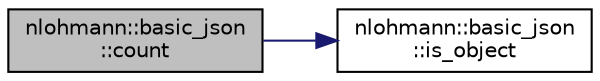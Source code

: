 digraph "nlohmann::basic_json::count"
{
 // LATEX_PDF_SIZE
  edge [fontname="Helvetica",fontsize="10",labelfontname="Helvetica",labelfontsize="10"];
  node [fontname="Helvetica",fontsize="10",shape=record];
  rankdir="LR";
  Node85 [label="nlohmann::basic_json\l::count",height=0.2,width=0.4,color="black", fillcolor="grey75", style="filled", fontcolor="black",tooltip="returns the number of occurrences of a key in a JSON object"];
  Node85 -> Node86 [color="midnightblue",fontsize="10",style="solid",fontname="Helvetica"];
  Node86 [label="nlohmann::basic_json\l::is_object",height=0.2,width=0.4,color="black", fillcolor="white", style="filled",URL="$classnlohmann_1_1basic__json.html#af8f511af124e82e4579f444b4175787c",tooltip="return whether value is an object"];
}
